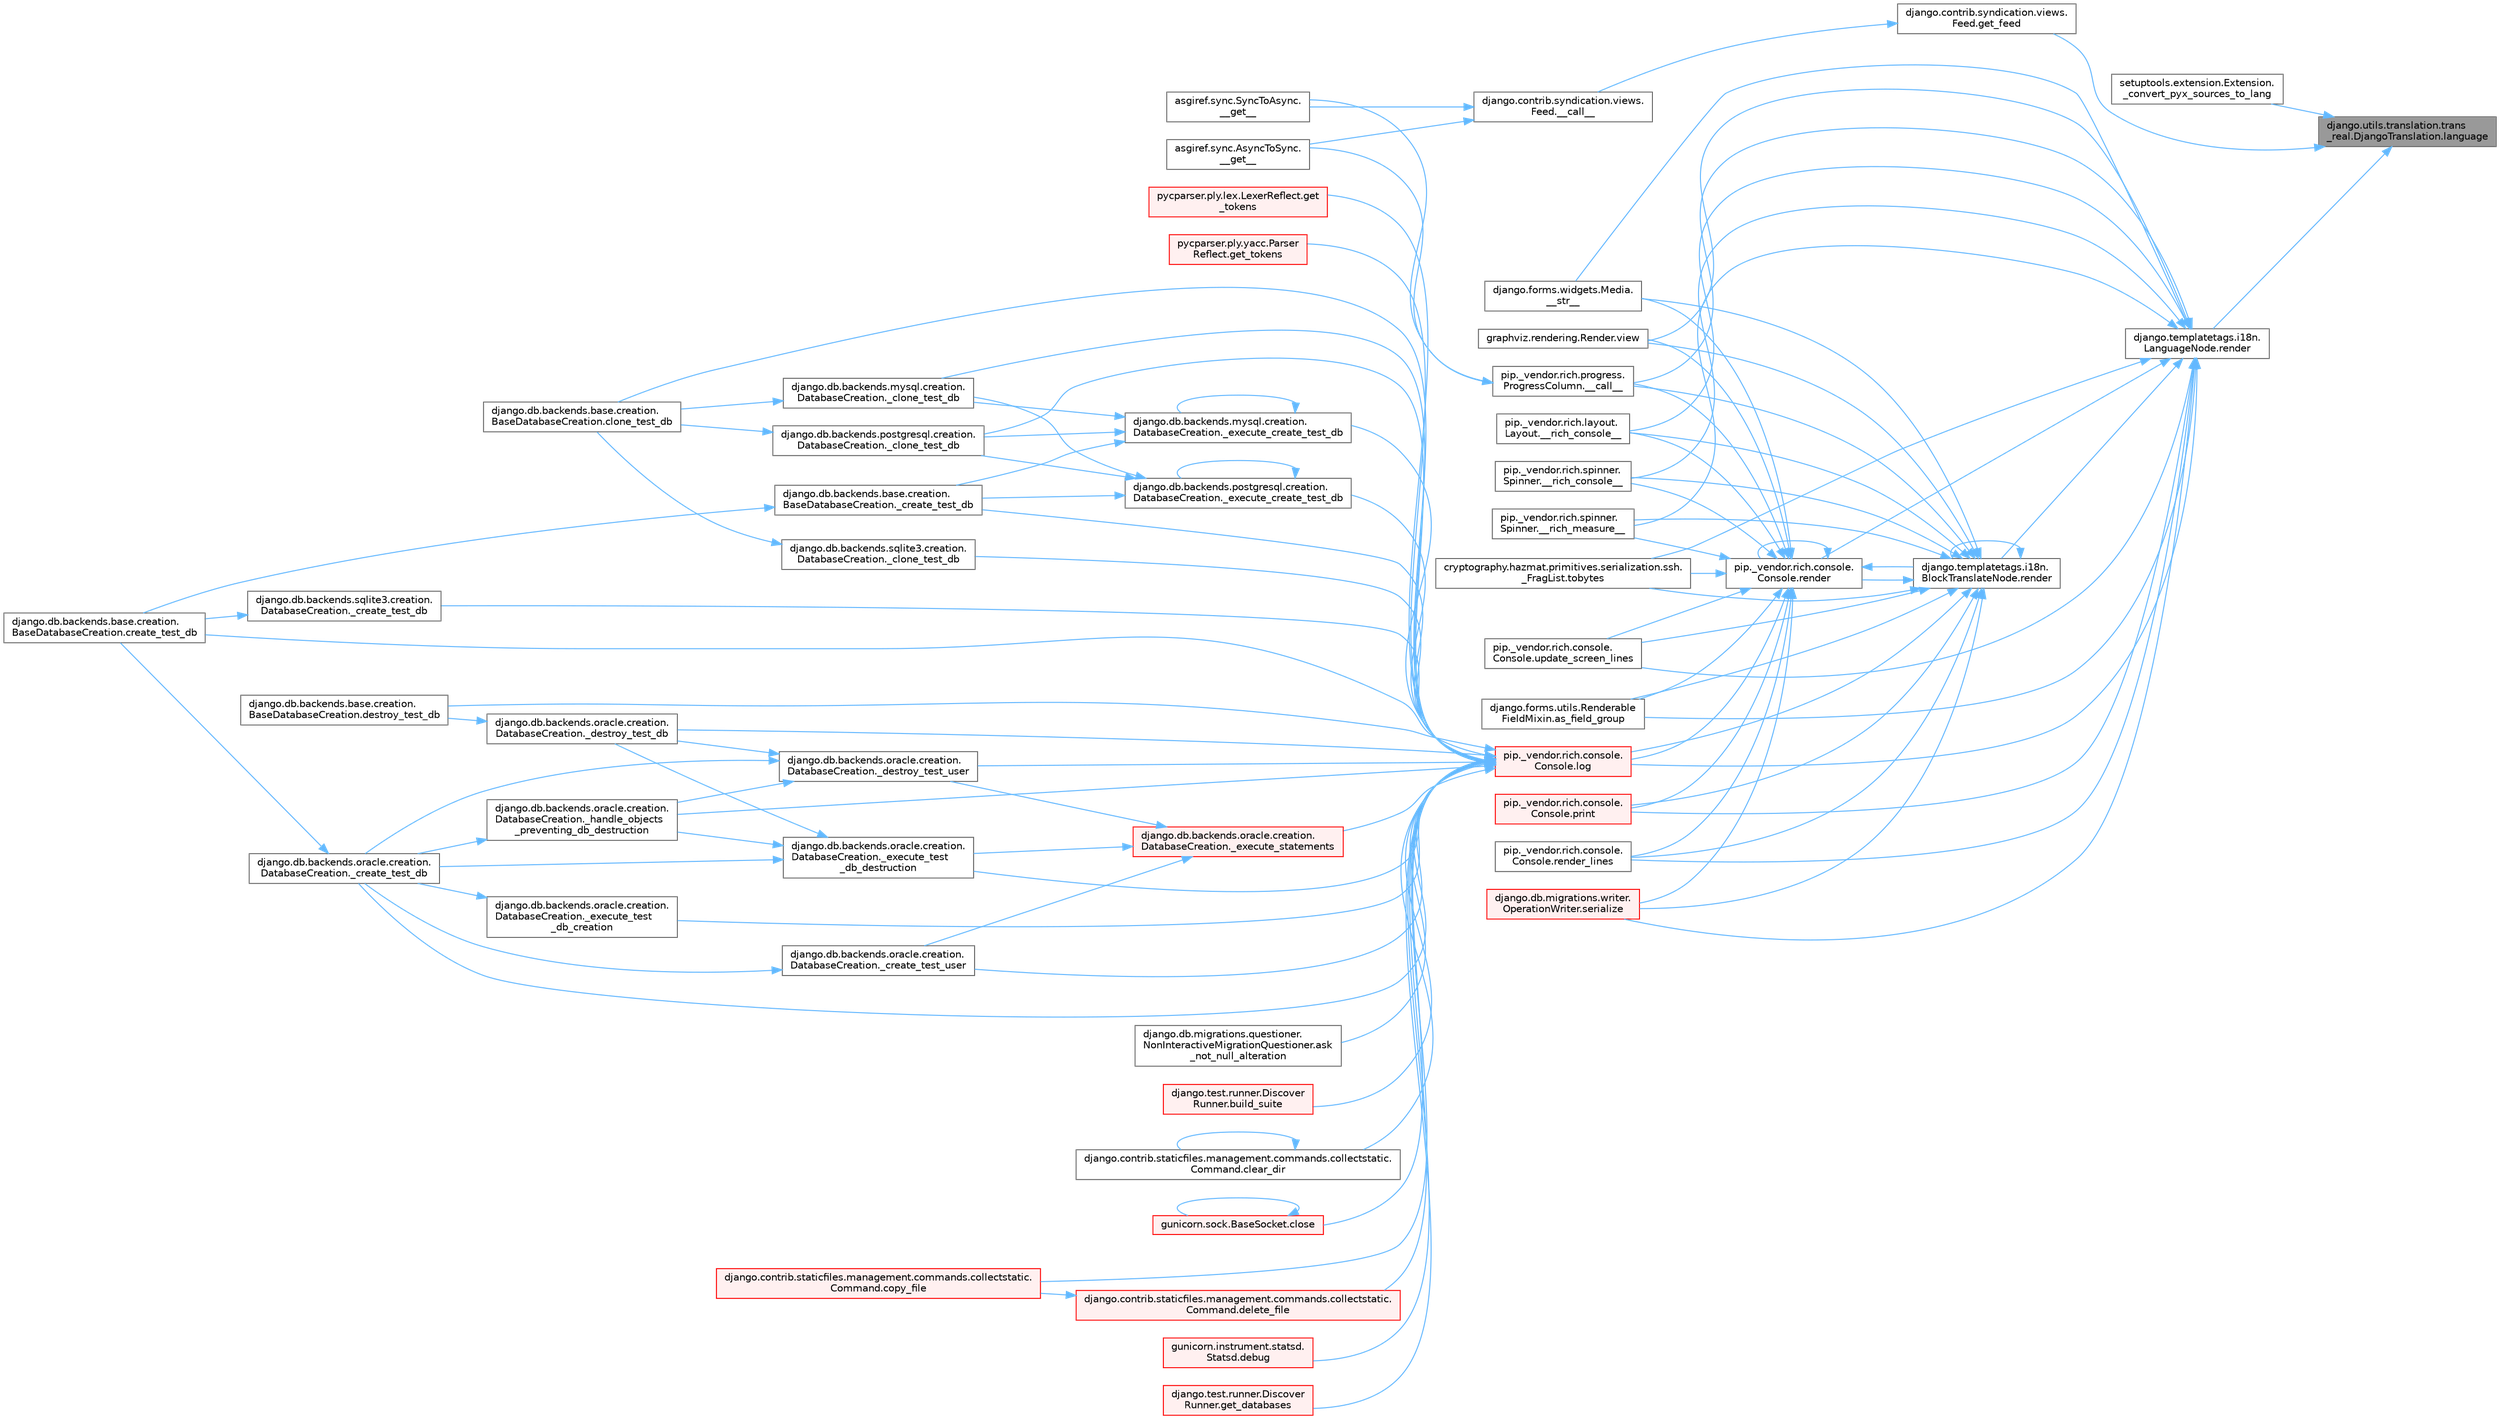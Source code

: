 digraph "django.utils.translation.trans_real.DjangoTranslation.language"
{
 // LATEX_PDF_SIZE
  bgcolor="transparent";
  edge [fontname=Helvetica,fontsize=10,labelfontname=Helvetica,labelfontsize=10];
  node [fontname=Helvetica,fontsize=10,shape=box,height=0.2,width=0.4];
  rankdir="RL";
  Node1 [id="Node000001",label="django.utils.translation.trans\l_real.DjangoTranslation.language",height=0.2,width=0.4,color="gray40", fillcolor="grey60", style="filled", fontcolor="black",tooltip=" "];
  Node1 -> Node2 [id="edge1_Node000001_Node000002",dir="back",color="steelblue1",style="solid",tooltip=" "];
  Node2 [id="Node000002",label="setuptools.extension.Extension.\l_convert_pyx_sources_to_lang",height=0.2,width=0.4,color="grey40", fillcolor="white", style="filled",URL="$classsetuptools_1_1extension_1_1_extension.html#aaf601d7106ef472a4913e4bacd039c2a",tooltip=" "];
  Node1 -> Node3 [id="edge2_Node000001_Node000003",dir="back",color="steelblue1",style="solid",tooltip=" "];
  Node3 [id="Node000003",label="django.contrib.syndication.views.\lFeed.get_feed",height=0.2,width=0.4,color="grey40", fillcolor="white", style="filled",URL="$classdjango_1_1contrib_1_1syndication_1_1views_1_1_feed.html#a22e9036857876e13966fd7f846ae909d",tooltip=" "];
  Node3 -> Node4 [id="edge3_Node000003_Node000004",dir="back",color="steelblue1",style="solid",tooltip=" "];
  Node4 [id="Node000004",label="django.contrib.syndication.views.\lFeed.__call__",height=0.2,width=0.4,color="grey40", fillcolor="white", style="filled",URL="$classdjango_1_1contrib_1_1syndication_1_1views_1_1_feed.html#ac7a9680a1b709d8eb37ae3c6ce000220",tooltip=" "];
  Node4 -> Node5 [id="edge4_Node000004_Node000005",dir="back",color="steelblue1",style="solid",tooltip=" "];
  Node5 [id="Node000005",label="asgiref.sync.AsyncToSync.\l__get__",height=0.2,width=0.4,color="grey40", fillcolor="white", style="filled",URL="$classasgiref_1_1sync_1_1_async_to_sync.html#a23e9ef7a73da98dad9e3f4e65846969b",tooltip=" "];
  Node4 -> Node6 [id="edge5_Node000004_Node000006",dir="back",color="steelblue1",style="solid",tooltip=" "];
  Node6 [id="Node000006",label="asgiref.sync.SyncToAsync.\l__get__",height=0.2,width=0.4,color="grey40", fillcolor="white", style="filled",URL="$classasgiref_1_1sync_1_1_sync_to_async.html#aebdfbe3f01079a529fd2f39810597381",tooltip=" "];
  Node1 -> Node7 [id="edge6_Node000001_Node000007",dir="back",color="steelblue1",style="solid",tooltip=" "];
  Node7 [id="Node000007",label="django.templatetags.i18n.\lLanguageNode.render",height=0.2,width=0.4,color="grey40", fillcolor="white", style="filled",URL="$classdjango_1_1templatetags_1_1i18n_1_1_language_node.html#a2c88f345e9d8623bafaa4eb5efdefa84",tooltip=" "];
  Node7 -> Node8 [id="edge7_Node000007_Node000008",dir="back",color="steelblue1",style="solid",tooltip=" "];
  Node8 [id="Node000008",label="pip._vendor.rich.progress.\lProgressColumn.__call__",height=0.2,width=0.4,color="grey40", fillcolor="white", style="filled",URL="$classpip_1_1__vendor_1_1rich_1_1progress_1_1_progress_column.html#ae0c399be74222f949edb0fa5324cf6ea",tooltip=" "];
  Node8 -> Node5 [id="edge8_Node000008_Node000005",dir="back",color="steelblue1",style="solid",tooltip=" "];
  Node8 -> Node6 [id="edge9_Node000008_Node000006",dir="back",color="steelblue1",style="solid",tooltip=" "];
  Node7 -> Node9 [id="edge10_Node000007_Node000009",dir="back",color="steelblue1",style="solid",tooltip=" "];
  Node9 [id="Node000009",label="pip._vendor.rich.layout.\lLayout.__rich_console__",height=0.2,width=0.4,color="grey40", fillcolor="white", style="filled",URL="$classpip_1_1__vendor_1_1rich_1_1layout_1_1_layout.html#ac39cb3d17d2b0324ee1b0dada41a3ebd",tooltip=" "];
  Node7 -> Node10 [id="edge11_Node000007_Node000010",dir="back",color="steelblue1",style="solid",tooltip=" "];
  Node10 [id="Node000010",label="pip._vendor.rich.spinner.\lSpinner.__rich_console__",height=0.2,width=0.4,color="grey40", fillcolor="white", style="filled",URL="$classpip_1_1__vendor_1_1rich_1_1spinner_1_1_spinner.html#a6883d8dced19ac48d4dfc74f776357fd",tooltip=" "];
  Node7 -> Node11 [id="edge12_Node000007_Node000011",dir="back",color="steelblue1",style="solid",tooltip=" "];
  Node11 [id="Node000011",label="pip._vendor.rich.spinner.\lSpinner.__rich_measure__",height=0.2,width=0.4,color="grey40", fillcolor="white", style="filled",URL="$classpip_1_1__vendor_1_1rich_1_1spinner_1_1_spinner.html#a89745682c823c44a31bae8e8d07869f5",tooltip=" "];
  Node7 -> Node12 [id="edge13_Node000007_Node000012",dir="back",color="steelblue1",style="solid",tooltip=" "];
  Node12 [id="Node000012",label="django.forms.widgets.Media.\l__str__",height=0.2,width=0.4,color="grey40", fillcolor="white", style="filled",URL="$classdjango_1_1forms_1_1widgets_1_1_media.html#ae1651710548a7d9f14f036d035012d21",tooltip=" "];
  Node7 -> Node13 [id="edge14_Node000007_Node000013",dir="back",color="steelblue1",style="solid",tooltip=" "];
  Node13 [id="Node000013",label="django.forms.utils.Renderable\lFieldMixin.as_field_group",height=0.2,width=0.4,color="grey40", fillcolor="white", style="filled",URL="$classdjango_1_1forms_1_1utils_1_1_renderable_field_mixin.html#a1e9a1b4f790ea694431554267fd5d74c",tooltip=" "];
  Node7 -> Node14 [id="edge15_Node000007_Node000014",dir="back",color="steelblue1",style="solid",tooltip=" "];
  Node14 [id="Node000014",label="pip._vendor.rich.console.\lConsole.log",height=0.2,width=0.4,color="red", fillcolor="#FFF0F0", style="filled",URL="$classpip_1_1__vendor_1_1rich_1_1console_1_1_console.html#af9c77e39f9413fc2b134c60cfa23b0f1",tooltip=" "];
  Node14 -> Node15 [id="edge16_Node000014_Node000015",dir="back",color="steelblue1",style="solid",tooltip=" "];
  Node15 [id="Node000015",label="django.db.backends.mysql.creation.\lDatabaseCreation._clone_test_db",height=0.2,width=0.4,color="grey40", fillcolor="white", style="filled",URL="$classdjango_1_1db_1_1backends_1_1mysql_1_1creation_1_1_database_creation.html#ab4d99b6a9b6a81141d0fba9440d91619",tooltip=" "];
  Node15 -> Node16 [id="edge17_Node000015_Node000016",dir="back",color="steelblue1",style="solid",tooltip=" "];
  Node16 [id="Node000016",label="django.db.backends.base.creation.\lBaseDatabaseCreation.clone_test_db",height=0.2,width=0.4,color="grey40", fillcolor="white", style="filled",URL="$classdjango_1_1db_1_1backends_1_1base_1_1creation_1_1_base_database_creation.html#aa792ff2a6725c1020027c189ff967316",tooltip=" "];
  Node14 -> Node17 [id="edge18_Node000014_Node000017",dir="back",color="steelblue1",style="solid",tooltip=" "];
  Node17 [id="Node000017",label="django.db.backends.postgresql.creation.\lDatabaseCreation._clone_test_db",height=0.2,width=0.4,color="grey40", fillcolor="white", style="filled",URL="$classdjango_1_1db_1_1backends_1_1postgresql_1_1creation_1_1_database_creation.html#ab57e8a2ba94a8a4888fd435036b4c322",tooltip=" "];
  Node17 -> Node16 [id="edge19_Node000017_Node000016",dir="back",color="steelblue1",style="solid",tooltip=" "];
  Node14 -> Node18 [id="edge20_Node000014_Node000018",dir="back",color="steelblue1",style="solid",tooltip=" "];
  Node18 [id="Node000018",label="django.db.backends.sqlite3.creation.\lDatabaseCreation._clone_test_db",height=0.2,width=0.4,color="grey40", fillcolor="white", style="filled",URL="$classdjango_1_1db_1_1backends_1_1sqlite3_1_1creation_1_1_database_creation.html#a43a28bd11187e2b0677fd0be7643387b",tooltip=" "];
  Node18 -> Node16 [id="edge21_Node000018_Node000016",dir="back",color="steelblue1",style="solid",tooltip=" "];
  Node14 -> Node19 [id="edge22_Node000014_Node000019",dir="back",color="steelblue1",style="solid",tooltip=" "];
  Node19 [id="Node000019",label="django.db.backends.base.creation.\lBaseDatabaseCreation._create_test_db",height=0.2,width=0.4,color="grey40", fillcolor="white", style="filled",URL="$classdjango_1_1db_1_1backends_1_1base_1_1creation_1_1_base_database_creation.html#a3782aff49b95503af2f0e518a10dc22d",tooltip=" "];
  Node19 -> Node20 [id="edge23_Node000019_Node000020",dir="back",color="steelblue1",style="solid",tooltip=" "];
  Node20 [id="Node000020",label="django.db.backends.base.creation.\lBaseDatabaseCreation.create_test_db",height=0.2,width=0.4,color="grey40", fillcolor="white", style="filled",URL="$classdjango_1_1db_1_1backends_1_1base_1_1creation_1_1_base_database_creation.html#af6962208f3f5ffa10ab9acf501090181",tooltip=" "];
  Node14 -> Node21 [id="edge24_Node000014_Node000021",dir="back",color="steelblue1",style="solid",tooltip=" "];
  Node21 [id="Node000021",label="django.db.backends.oracle.creation.\lDatabaseCreation._create_test_db",height=0.2,width=0.4,color="grey40", fillcolor="white", style="filled",URL="$classdjango_1_1db_1_1backends_1_1oracle_1_1creation_1_1_database_creation.html#aea03f2099a0f6691226755c6b60c133f",tooltip=" "];
  Node21 -> Node20 [id="edge25_Node000021_Node000020",dir="back",color="steelblue1",style="solid",tooltip=" "];
  Node14 -> Node22 [id="edge26_Node000014_Node000022",dir="back",color="steelblue1",style="solid",tooltip=" "];
  Node22 [id="Node000022",label="django.db.backends.sqlite3.creation.\lDatabaseCreation._create_test_db",height=0.2,width=0.4,color="grey40", fillcolor="white", style="filled",URL="$classdjango_1_1db_1_1backends_1_1sqlite3_1_1creation_1_1_database_creation.html#a67d2c057a1e604f78b379e63cd6bff28",tooltip=" "];
  Node22 -> Node20 [id="edge27_Node000022_Node000020",dir="back",color="steelblue1",style="solid",tooltip=" "];
  Node14 -> Node23 [id="edge28_Node000014_Node000023",dir="back",color="steelblue1",style="solid",tooltip=" "];
  Node23 [id="Node000023",label="django.db.backends.oracle.creation.\lDatabaseCreation._create_test_user",height=0.2,width=0.4,color="grey40", fillcolor="white", style="filled",URL="$classdjango_1_1db_1_1backends_1_1oracle_1_1creation_1_1_database_creation.html#a59ea754a7f0af2c6d24086c033e1a0dd",tooltip=" "];
  Node23 -> Node21 [id="edge29_Node000023_Node000021",dir="back",color="steelblue1",style="solid",tooltip=" "];
  Node14 -> Node24 [id="edge30_Node000014_Node000024",dir="back",color="steelblue1",style="solid",tooltip=" "];
  Node24 [id="Node000024",label="django.db.backends.oracle.creation.\lDatabaseCreation._destroy_test_db",height=0.2,width=0.4,color="grey40", fillcolor="white", style="filled",URL="$classdjango_1_1db_1_1backends_1_1oracle_1_1creation_1_1_database_creation.html#a08dd28500eb796fba820014d705845e1",tooltip=" "];
  Node24 -> Node25 [id="edge31_Node000024_Node000025",dir="back",color="steelblue1",style="solid",tooltip=" "];
  Node25 [id="Node000025",label="django.db.backends.base.creation.\lBaseDatabaseCreation.destroy_test_db",height=0.2,width=0.4,color="grey40", fillcolor="white", style="filled",URL="$classdjango_1_1db_1_1backends_1_1base_1_1creation_1_1_base_database_creation.html#a2c41c21dd95190d85b132c7666f9593d",tooltip=" "];
  Node14 -> Node26 [id="edge32_Node000014_Node000026",dir="back",color="steelblue1",style="solid",tooltip=" "];
  Node26 [id="Node000026",label="django.db.backends.oracle.creation.\lDatabaseCreation._destroy_test_user",height=0.2,width=0.4,color="grey40", fillcolor="white", style="filled",URL="$classdjango_1_1db_1_1backends_1_1oracle_1_1creation_1_1_database_creation.html#ac5b566d811b2dcccb9c6c125486ec8b9",tooltip=" "];
  Node26 -> Node21 [id="edge33_Node000026_Node000021",dir="back",color="steelblue1",style="solid",tooltip=" "];
  Node26 -> Node24 [id="edge34_Node000026_Node000024",dir="back",color="steelblue1",style="solid",tooltip=" "];
  Node26 -> Node27 [id="edge35_Node000026_Node000027",dir="back",color="steelblue1",style="solid",tooltip=" "];
  Node27 [id="Node000027",label="django.db.backends.oracle.creation.\lDatabaseCreation._handle_objects\l_preventing_db_destruction",height=0.2,width=0.4,color="grey40", fillcolor="white", style="filled",URL="$classdjango_1_1db_1_1backends_1_1oracle_1_1creation_1_1_database_creation.html#a1c37c804f0a89dbadda5bc9fd5b601af",tooltip=" "];
  Node27 -> Node21 [id="edge36_Node000027_Node000021",dir="back",color="steelblue1",style="solid",tooltip=" "];
  Node14 -> Node28 [id="edge37_Node000014_Node000028",dir="back",color="steelblue1",style="solid",tooltip=" "];
  Node28 [id="Node000028",label="django.db.backends.mysql.creation.\lDatabaseCreation._execute_create_test_db",height=0.2,width=0.4,color="grey40", fillcolor="white", style="filled",URL="$classdjango_1_1db_1_1backends_1_1mysql_1_1creation_1_1_database_creation.html#ab42ab74c9087be175aad845aec9d4160",tooltip=" "];
  Node28 -> Node15 [id="edge38_Node000028_Node000015",dir="back",color="steelblue1",style="solid",tooltip=" "];
  Node28 -> Node17 [id="edge39_Node000028_Node000017",dir="back",color="steelblue1",style="solid",tooltip=" "];
  Node28 -> Node19 [id="edge40_Node000028_Node000019",dir="back",color="steelblue1",style="solid",tooltip=" "];
  Node28 -> Node28 [id="edge41_Node000028_Node000028",dir="back",color="steelblue1",style="solid",tooltip=" "];
  Node14 -> Node29 [id="edge42_Node000014_Node000029",dir="back",color="steelblue1",style="solid",tooltip=" "];
  Node29 [id="Node000029",label="django.db.backends.postgresql.creation.\lDatabaseCreation._execute_create_test_db",height=0.2,width=0.4,color="grey40", fillcolor="white", style="filled",URL="$classdjango_1_1db_1_1backends_1_1postgresql_1_1creation_1_1_database_creation.html#a8c9e9502a3370ff7f46e7982b1ace1ec",tooltip=" "];
  Node29 -> Node15 [id="edge43_Node000029_Node000015",dir="back",color="steelblue1",style="solid",tooltip=" "];
  Node29 -> Node17 [id="edge44_Node000029_Node000017",dir="back",color="steelblue1",style="solid",tooltip=" "];
  Node29 -> Node19 [id="edge45_Node000029_Node000019",dir="back",color="steelblue1",style="solid",tooltip=" "];
  Node29 -> Node29 [id="edge46_Node000029_Node000029",dir="back",color="steelblue1",style="solid",tooltip=" "];
  Node14 -> Node30 [id="edge47_Node000014_Node000030",dir="back",color="steelblue1",style="solid",tooltip=" "];
  Node30 [id="Node000030",label="django.db.backends.oracle.creation.\lDatabaseCreation._execute_statements",height=0.2,width=0.4,color="red", fillcolor="#FFF0F0", style="filled",URL="$classdjango_1_1db_1_1backends_1_1oracle_1_1creation_1_1_database_creation.html#a40f0a887cb7b18753bb057b12ede6de5",tooltip=" "];
  Node30 -> Node23 [id="edge48_Node000030_Node000023",dir="back",color="steelblue1",style="solid",tooltip=" "];
  Node30 -> Node26 [id="edge49_Node000030_Node000026",dir="back",color="steelblue1",style="solid",tooltip=" "];
  Node30 -> Node33 [id="edge50_Node000030_Node000033",dir="back",color="steelblue1",style="solid",tooltip=" "];
  Node33 [id="Node000033",label="django.db.backends.oracle.creation.\lDatabaseCreation._execute_test\l_db_destruction",height=0.2,width=0.4,color="grey40", fillcolor="white", style="filled",URL="$classdjango_1_1db_1_1backends_1_1oracle_1_1creation_1_1_database_creation.html#a122c68cb1495e4c1a5c9c6a8f61ea46f",tooltip=" "];
  Node33 -> Node21 [id="edge51_Node000033_Node000021",dir="back",color="steelblue1",style="solid",tooltip=" "];
  Node33 -> Node24 [id="edge52_Node000033_Node000024",dir="back",color="steelblue1",style="solid",tooltip=" "];
  Node33 -> Node27 [id="edge53_Node000033_Node000027",dir="back",color="steelblue1",style="solid",tooltip=" "];
  Node14 -> Node32 [id="edge54_Node000014_Node000032",dir="back",color="steelblue1",style="solid",tooltip=" "];
  Node32 [id="Node000032",label="django.db.backends.oracle.creation.\lDatabaseCreation._execute_test\l_db_creation",height=0.2,width=0.4,color="grey40", fillcolor="white", style="filled",URL="$classdjango_1_1db_1_1backends_1_1oracle_1_1creation_1_1_database_creation.html#a66d037f8286d396a98cf6ad2a5b9f25f",tooltip=" "];
  Node32 -> Node21 [id="edge55_Node000032_Node000021",dir="back",color="steelblue1",style="solid",tooltip=" "];
  Node14 -> Node33 [id="edge56_Node000014_Node000033",dir="back",color="steelblue1",style="solid",tooltip=" "];
  Node14 -> Node27 [id="edge57_Node000014_Node000027",dir="back",color="steelblue1",style="solid",tooltip=" "];
  Node14 -> Node34 [id="edge58_Node000014_Node000034",dir="back",color="steelblue1",style="solid",tooltip=" "];
  Node34 [id="Node000034",label="django.db.migrations.questioner.\lNonInteractiveMigrationQuestioner.ask\l_not_null_alteration",height=0.2,width=0.4,color="grey40", fillcolor="white", style="filled",URL="$classdjango_1_1db_1_1migrations_1_1questioner_1_1_non_interactive_migration_questioner.html#a8e2e9dcddaff9a58581a3bdfbc87136f",tooltip=" "];
  Node14 -> Node35 [id="edge59_Node000014_Node000035",dir="back",color="steelblue1",style="solid",tooltip=" "];
  Node35 [id="Node000035",label="django.test.runner.Discover\lRunner.build_suite",height=0.2,width=0.4,color="red", fillcolor="#FFF0F0", style="filled",URL="$classdjango_1_1test_1_1runner_1_1_discover_runner.html#a59c1b9e138786179fdbfce3ab15bf2c8",tooltip=" "];
  Node14 -> Node37 [id="edge60_Node000014_Node000037",dir="back",color="steelblue1",style="solid",tooltip=" "];
  Node37 [id="Node000037",label="django.contrib.staticfiles.management.commands.collectstatic.\lCommand.clear_dir",height=0.2,width=0.4,color="grey40", fillcolor="white", style="filled",URL="$classdjango_1_1contrib_1_1staticfiles_1_1management_1_1commands_1_1collectstatic_1_1_command.html#a2974077448bb3e1203a0c82350976399",tooltip=" "];
  Node37 -> Node37 [id="edge61_Node000037_Node000037",dir="back",color="steelblue1",style="solid",tooltip=" "];
  Node14 -> Node16 [id="edge62_Node000014_Node000016",dir="back",color="steelblue1",style="solid",tooltip=" "];
  Node14 -> Node38 [id="edge63_Node000014_Node000038",dir="back",color="steelblue1",style="solid",tooltip=" "];
  Node38 [id="Node000038",label="gunicorn.sock.BaseSocket.close",height=0.2,width=0.4,color="red", fillcolor="#FFF0F0", style="filled",URL="$classgunicorn_1_1sock_1_1_base_socket.html#af2002e81bf30cc8c6614f9568af6ef06",tooltip=" "];
  Node38 -> Node38 [id="edge64_Node000038_Node000038",dir="back",color="steelblue1",style="solid",tooltip=" "];
  Node14 -> Node2415 [id="edge65_Node000014_Node002415",dir="back",color="steelblue1",style="solid",tooltip=" "];
  Node2415 [id="Node002415",label="django.contrib.staticfiles.management.commands.collectstatic.\lCommand.copy_file",height=0.2,width=0.4,color="red", fillcolor="#FFF0F0", style="filled",URL="$classdjango_1_1contrib_1_1staticfiles_1_1management_1_1commands_1_1collectstatic_1_1_command.html#aa1d53e284649215d968d4bb505fb4d4b",tooltip=" "];
  Node14 -> Node20 [id="edge66_Node000014_Node000020",dir="back",color="steelblue1",style="solid",tooltip=" "];
  Node14 -> Node2998 [id="edge67_Node000014_Node002998",dir="back",color="steelblue1",style="solid",tooltip=" "];
  Node2998 [id="Node002998",label="gunicorn.instrument.statsd.\lStatsd.debug",height=0.2,width=0.4,color="red", fillcolor="#FFF0F0", style="filled",URL="$classgunicorn_1_1instrument_1_1statsd_1_1_statsd.html#abb1906a025131e88e3da6201580d70b8",tooltip=" "];
  Node14 -> Node2414 [id="edge68_Node000014_Node002414",dir="back",color="steelblue1",style="solid",tooltip=" "];
  Node2414 [id="Node002414",label="django.contrib.staticfiles.management.commands.collectstatic.\lCommand.delete_file",height=0.2,width=0.4,color="red", fillcolor="#FFF0F0", style="filled",URL="$classdjango_1_1contrib_1_1staticfiles_1_1management_1_1commands_1_1collectstatic_1_1_command.html#a54d45dfce4bec3a86e7cd24afd6ade21",tooltip=" "];
  Node2414 -> Node2415 [id="edge69_Node002414_Node002415",dir="back",color="steelblue1",style="solid",tooltip=" "];
  Node14 -> Node25 [id="edge70_Node000014_Node000025",dir="back",color="steelblue1",style="solid",tooltip=" "];
  Node14 -> Node2999 [id="edge71_Node000014_Node002999",dir="back",color="steelblue1",style="solid",tooltip=" "];
  Node2999 [id="Node002999",label="django.test.runner.Discover\lRunner.get_databases",height=0.2,width=0.4,color="red", fillcolor="#FFF0F0", style="filled",URL="$classdjango_1_1test_1_1runner_1_1_discover_runner.html#ad447cd139bbf24a8ca2d0c4bd0bb9810",tooltip=" "];
  Node14 -> Node1609 [id="edge72_Node000014_Node001609",dir="back",color="steelblue1",style="solid",tooltip=" "];
  Node1609 [id="Node001609",label="pycparser.ply.lex.LexerReflect.get\l_tokens",height=0.2,width=0.4,color="red", fillcolor="#FFF0F0", style="filled",URL="$classpycparser_1_1ply_1_1lex_1_1_lexer_reflect.html#a10983bce282c9b55abb82ce3807c6286",tooltip=" "];
  Node14 -> Node1611 [id="edge73_Node000014_Node001611",dir="back",color="steelblue1",style="solid",tooltip=" "];
  Node1611 [id="Node001611",label="pycparser.ply.yacc.Parser\lReflect.get_tokens",height=0.2,width=0.4,color="red", fillcolor="#FFF0F0", style="filled",URL="$classpycparser_1_1ply_1_1yacc_1_1_parser_reflect.html#a32a8391d1552f74d1fd812eec68dc908",tooltip=" "];
  Node7 -> Node435 [id="edge74_Node000007_Node000435",dir="back",color="steelblue1",style="solid",tooltip=" "];
  Node435 [id="Node000435",label="pip._vendor.rich.console.\lConsole.print",height=0.2,width=0.4,color="red", fillcolor="#FFF0F0", style="filled",URL="$classpip_1_1__vendor_1_1rich_1_1console_1_1_console.html#af954370cdbb49236b597f2c11064549d",tooltip=" "];
  Node7 -> Node517 [id="edge75_Node000007_Node000517",dir="back",color="steelblue1",style="solid",tooltip=" "];
  Node517 [id="Node000517",label="django.templatetags.i18n.\lBlockTranslateNode.render",height=0.2,width=0.4,color="grey40", fillcolor="white", style="filled",URL="$classdjango_1_1templatetags_1_1i18n_1_1_block_translate_node.html#aaf05bebfd02c1c4b676387ada0357832",tooltip=" "];
  Node517 -> Node8 [id="edge76_Node000517_Node000008",dir="back",color="steelblue1",style="solid",tooltip=" "];
  Node517 -> Node9 [id="edge77_Node000517_Node000009",dir="back",color="steelblue1",style="solid",tooltip=" "];
  Node517 -> Node10 [id="edge78_Node000517_Node000010",dir="back",color="steelblue1",style="solid",tooltip=" "];
  Node517 -> Node11 [id="edge79_Node000517_Node000011",dir="back",color="steelblue1",style="solid",tooltip=" "];
  Node517 -> Node12 [id="edge80_Node000517_Node000012",dir="back",color="steelblue1",style="solid",tooltip=" "];
  Node517 -> Node13 [id="edge81_Node000517_Node000013",dir="back",color="steelblue1",style="solid",tooltip=" "];
  Node517 -> Node14 [id="edge82_Node000517_Node000014",dir="back",color="steelblue1",style="solid",tooltip=" "];
  Node517 -> Node435 [id="edge83_Node000517_Node000435",dir="back",color="steelblue1",style="solid",tooltip=" "];
  Node517 -> Node517 [id="edge84_Node000517_Node000517",dir="back",color="steelblue1",style="solid",tooltip=" "];
  Node517 -> Node518 [id="edge85_Node000517_Node000518",dir="back",color="steelblue1",style="solid",tooltip=" "];
  Node518 [id="Node000518",label="pip._vendor.rich.console.\lConsole.render",height=0.2,width=0.4,color="grey40", fillcolor="white", style="filled",URL="$classpip_1_1__vendor_1_1rich_1_1console_1_1_console.html#a9551b8254c573105adde80622393a938",tooltip=" "];
  Node518 -> Node8 [id="edge86_Node000518_Node000008",dir="back",color="steelblue1",style="solid",tooltip=" "];
  Node518 -> Node9 [id="edge87_Node000518_Node000009",dir="back",color="steelblue1",style="solid",tooltip=" "];
  Node518 -> Node10 [id="edge88_Node000518_Node000010",dir="back",color="steelblue1",style="solid",tooltip=" "];
  Node518 -> Node11 [id="edge89_Node000518_Node000011",dir="back",color="steelblue1",style="solid",tooltip=" "];
  Node518 -> Node12 [id="edge90_Node000518_Node000012",dir="back",color="steelblue1",style="solid",tooltip=" "];
  Node518 -> Node13 [id="edge91_Node000518_Node000013",dir="back",color="steelblue1",style="solid",tooltip=" "];
  Node518 -> Node14 [id="edge92_Node000518_Node000014",dir="back",color="steelblue1",style="solid",tooltip=" "];
  Node518 -> Node435 [id="edge93_Node000518_Node000435",dir="back",color="steelblue1",style="solid",tooltip=" "];
  Node518 -> Node517 [id="edge94_Node000518_Node000517",dir="back",color="steelblue1",style="solid",tooltip=" "];
  Node518 -> Node518 [id="edge95_Node000518_Node000518",dir="back",color="steelblue1",style="solid",tooltip=" "];
  Node518 -> Node519 [id="edge96_Node000518_Node000519",dir="back",color="steelblue1",style="solid",tooltip=" "];
  Node519 [id="Node000519",label="pip._vendor.rich.console.\lConsole.render_lines",height=0.2,width=0.4,color="grey40", fillcolor="white", style="filled",URL="$classpip_1_1__vendor_1_1rich_1_1console_1_1_console.html#a5818808a49db20c5bee6986425f96f14",tooltip=" "];
  Node518 -> Node520 [id="edge97_Node000518_Node000520",dir="back",color="steelblue1",style="solid",tooltip=" "];
  Node520 [id="Node000520",label="django.db.migrations.writer.\lOperationWriter.serialize",height=0.2,width=0.4,color="red", fillcolor="#FFF0F0", style="filled",URL="$classdjango_1_1db_1_1migrations_1_1writer_1_1_operation_writer.html#a866e8d13e1c54a35d74e9a6b0383b2f8",tooltip=" "];
  Node518 -> Node592 [id="edge98_Node000518_Node000592",dir="back",color="steelblue1",style="solid",tooltip=" "];
  Node592 [id="Node000592",label="cryptography.hazmat.primitives.serialization.ssh.\l_FragList.tobytes",height=0.2,width=0.4,color="grey40", fillcolor="white", style="filled",URL="$classcryptography_1_1hazmat_1_1primitives_1_1serialization_1_1ssh_1_1___frag_list.html#a195dd4e7c741624829a13af53fa3de38",tooltip=" "];
  Node518 -> Node593 [id="edge99_Node000518_Node000593",dir="back",color="steelblue1",style="solid",tooltip=" "];
  Node593 [id="Node000593",label="pip._vendor.rich.console.\lConsole.update_screen_lines",height=0.2,width=0.4,color="grey40", fillcolor="white", style="filled",URL="$classpip_1_1__vendor_1_1rich_1_1console_1_1_console.html#a21cfe5af86ec7533f23d45fe2969817e",tooltip=" "];
  Node518 -> Node594 [id="edge100_Node000518_Node000594",dir="back",color="steelblue1",style="solid",tooltip=" "];
  Node594 [id="Node000594",label="graphviz.rendering.Render.view",height=0.2,width=0.4,color="grey40", fillcolor="white", style="filled",URL="$classgraphviz_1_1rendering_1_1_render.html#a53169c422996b9a7e92b5580c13914e2",tooltip=" "];
  Node517 -> Node519 [id="edge101_Node000517_Node000519",dir="back",color="steelblue1",style="solid",tooltip=" "];
  Node517 -> Node520 [id="edge102_Node000517_Node000520",dir="back",color="steelblue1",style="solid",tooltip=" "];
  Node517 -> Node592 [id="edge103_Node000517_Node000592",dir="back",color="steelblue1",style="solid",tooltip=" "];
  Node517 -> Node593 [id="edge104_Node000517_Node000593",dir="back",color="steelblue1",style="solid",tooltip=" "];
  Node517 -> Node594 [id="edge105_Node000517_Node000594",dir="back",color="steelblue1",style="solid",tooltip=" "];
  Node7 -> Node518 [id="edge106_Node000007_Node000518",dir="back",color="steelblue1",style="solid",tooltip=" "];
  Node7 -> Node519 [id="edge107_Node000007_Node000519",dir="back",color="steelblue1",style="solid",tooltip=" "];
  Node7 -> Node520 [id="edge108_Node000007_Node000520",dir="back",color="steelblue1",style="solid",tooltip=" "];
  Node7 -> Node592 [id="edge109_Node000007_Node000592",dir="back",color="steelblue1",style="solid",tooltip=" "];
  Node7 -> Node593 [id="edge110_Node000007_Node000593",dir="back",color="steelblue1",style="solid",tooltip=" "];
  Node7 -> Node594 [id="edge111_Node000007_Node000594",dir="back",color="steelblue1",style="solid",tooltip=" "];
}
